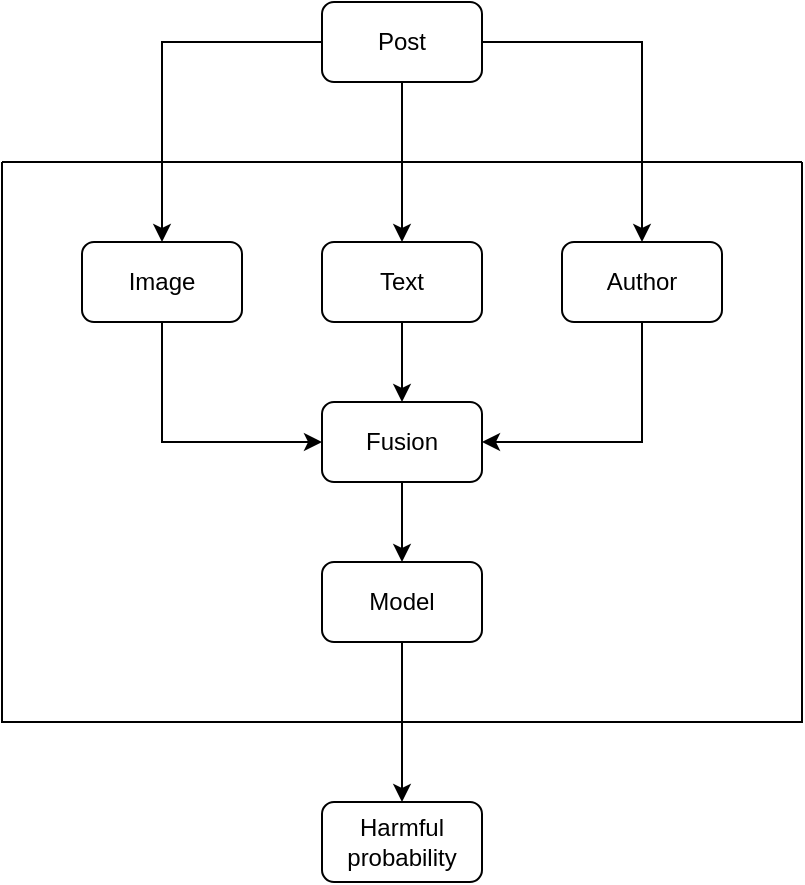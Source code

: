 <mxfile version="28.2.0">
  <diagram id="FiXUJnzLlhFP-MB1lQGa" name="Page-1">
    <mxGraphModel dx="976" dy="565" grid="1" gridSize="10" guides="1" tooltips="1" connect="1" arrows="1" fold="1" page="1" pageScale="1" pageWidth="850" pageHeight="1100" math="0" shadow="0">
      <root>
        <mxCell id="0" />
        <mxCell id="1" parent="0" />
        <mxCell id="GoCZxpnqeddnjcGpEQJ_-1" value="" style="swimlane;startSize=0;" parent="1" vertex="1">
          <mxGeometry x="40" y="160" width="400" height="280" as="geometry" />
        </mxCell>
        <mxCell id="GoCZxpnqeddnjcGpEQJ_-12" style="edgeStyle=orthogonalEdgeStyle;rounded=0;orthogonalLoop=1;jettySize=auto;html=1;exitX=0.5;exitY=1;exitDx=0;exitDy=0;entryX=0;entryY=0.5;entryDx=0;entryDy=0;" parent="GoCZxpnqeddnjcGpEQJ_-1" source="GoCZxpnqeddnjcGpEQJ_-2" target="GoCZxpnqeddnjcGpEQJ_-6" edge="1">
          <mxGeometry relative="1" as="geometry" />
        </mxCell>
        <mxCell id="GoCZxpnqeddnjcGpEQJ_-2" value="Image" style="rounded=1;whiteSpace=wrap;html=1;" parent="GoCZxpnqeddnjcGpEQJ_-1" vertex="1">
          <mxGeometry x="40" y="40" width="80" height="40" as="geometry" />
        </mxCell>
        <mxCell id="GoCZxpnqeddnjcGpEQJ_-13" style="edgeStyle=orthogonalEdgeStyle;rounded=0;orthogonalLoop=1;jettySize=auto;html=1;exitX=0.5;exitY=1;exitDx=0;exitDy=0;" parent="GoCZxpnqeddnjcGpEQJ_-1" source="GoCZxpnqeddnjcGpEQJ_-3" target="GoCZxpnqeddnjcGpEQJ_-6" edge="1">
          <mxGeometry relative="1" as="geometry" />
        </mxCell>
        <mxCell id="GoCZxpnqeddnjcGpEQJ_-3" value="Text" style="rounded=1;whiteSpace=wrap;html=1;" parent="GoCZxpnqeddnjcGpEQJ_-1" vertex="1">
          <mxGeometry x="160" y="40" width="80" height="40" as="geometry" />
        </mxCell>
        <mxCell id="GoCZxpnqeddnjcGpEQJ_-14" style="edgeStyle=orthogonalEdgeStyle;rounded=0;orthogonalLoop=1;jettySize=auto;html=1;exitX=0.5;exitY=1;exitDx=0;exitDy=0;entryX=1;entryY=0.5;entryDx=0;entryDy=0;" parent="GoCZxpnqeddnjcGpEQJ_-1" source="GoCZxpnqeddnjcGpEQJ_-4" target="GoCZxpnqeddnjcGpEQJ_-6" edge="1">
          <mxGeometry relative="1" as="geometry" />
        </mxCell>
        <mxCell id="GoCZxpnqeddnjcGpEQJ_-4" value="Author" style="rounded=1;whiteSpace=wrap;html=1;" parent="GoCZxpnqeddnjcGpEQJ_-1" vertex="1">
          <mxGeometry x="280" y="40" width="80" height="40" as="geometry" />
        </mxCell>
        <mxCell id="GoCZxpnqeddnjcGpEQJ_-15" style="edgeStyle=orthogonalEdgeStyle;rounded=0;orthogonalLoop=1;jettySize=auto;html=1;exitX=0.5;exitY=1;exitDx=0;exitDy=0;entryX=0.5;entryY=0;entryDx=0;entryDy=0;" parent="GoCZxpnqeddnjcGpEQJ_-1" source="GoCZxpnqeddnjcGpEQJ_-6" target="GoCZxpnqeddnjcGpEQJ_-7" edge="1">
          <mxGeometry relative="1" as="geometry" />
        </mxCell>
        <mxCell id="GoCZxpnqeddnjcGpEQJ_-6" value="Fusion" style="rounded=1;whiteSpace=wrap;html=1;" parent="GoCZxpnqeddnjcGpEQJ_-1" vertex="1">
          <mxGeometry x="160" y="120" width="80" height="40" as="geometry" />
        </mxCell>
        <mxCell id="GoCZxpnqeddnjcGpEQJ_-7" value="Model" style="rounded=1;whiteSpace=wrap;html=1;" parent="GoCZxpnqeddnjcGpEQJ_-1" vertex="1">
          <mxGeometry x="160" y="200" width="80" height="40" as="geometry" />
        </mxCell>
        <mxCell id="GoCZxpnqeddnjcGpEQJ_-9" style="edgeStyle=orthogonalEdgeStyle;rounded=0;orthogonalLoop=1;jettySize=auto;html=1;exitX=0;exitY=0.5;exitDx=0;exitDy=0;" parent="1" source="GoCZxpnqeddnjcGpEQJ_-5" target="GoCZxpnqeddnjcGpEQJ_-2" edge="1">
          <mxGeometry relative="1" as="geometry" />
        </mxCell>
        <mxCell id="GoCZxpnqeddnjcGpEQJ_-10" style="edgeStyle=orthogonalEdgeStyle;rounded=0;orthogonalLoop=1;jettySize=auto;html=1;exitX=0.5;exitY=1;exitDx=0;exitDy=0;entryX=0.5;entryY=0;entryDx=0;entryDy=0;" parent="1" source="GoCZxpnqeddnjcGpEQJ_-5" target="GoCZxpnqeddnjcGpEQJ_-3" edge="1">
          <mxGeometry relative="1" as="geometry" />
        </mxCell>
        <mxCell id="GoCZxpnqeddnjcGpEQJ_-11" style="edgeStyle=orthogonalEdgeStyle;rounded=0;orthogonalLoop=1;jettySize=auto;html=1;exitX=1;exitY=0.5;exitDx=0;exitDy=0;entryX=0.5;entryY=0;entryDx=0;entryDy=0;" parent="1" source="GoCZxpnqeddnjcGpEQJ_-5" target="GoCZxpnqeddnjcGpEQJ_-4" edge="1">
          <mxGeometry relative="1" as="geometry" />
        </mxCell>
        <mxCell id="GoCZxpnqeddnjcGpEQJ_-5" value="Post" style="rounded=1;whiteSpace=wrap;html=1;" parent="1" vertex="1">
          <mxGeometry x="200" y="80" width="80" height="40" as="geometry" />
        </mxCell>
        <mxCell id="GoCZxpnqeddnjcGpEQJ_-8" value="Harmful probability" style="rounded=1;whiteSpace=wrap;html=1;" parent="1" vertex="1">
          <mxGeometry x="200" y="480" width="80" height="40" as="geometry" />
        </mxCell>
        <mxCell id="GoCZxpnqeddnjcGpEQJ_-16" style="edgeStyle=orthogonalEdgeStyle;rounded=0;orthogonalLoop=1;jettySize=auto;html=1;exitX=0.5;exitY=1;exitDx=0;exitDy=0;entryX=0.5;entryY=0;entryDx=0;entryDy=0;" parent="1" source="GoCZxpnqeddnjcGpEQJ_-7" target="GoCZxpnqeddnjcGpEQJ_-8" edge="1">
          <mxGeometry relative="1" as="geometry" />
        </mxCell>
      </root>
    </mxGraphModel>
  </diagram>
</mxfile>
